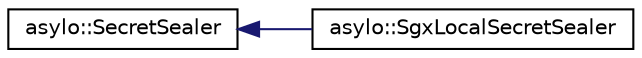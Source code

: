 digraph "Graphical Class Hierarchy"
{
  edge [fontname="Helvetica",fontsize="10",labelfontname="Helvetica",labelfontsize="10"];
  node [fontname="Helvetica",fontsize="10",shape=record];
  rankdir="LR";
  Node0 [label="asylo::SecretSealer",height=0.2,width=0.4,color="black", fillcolor="white", style="filled",URL="$classasylo_1_1SecretSealer.html"];
  Node0 -> Node1 [dir="back",color="midnightblue",fontsize="10",style="solid",fontname="Helvetica"];
  Node1 [label="asylo::SgxLocalSecretSealer",height=0.2,width=0.4,color="black", fillcolor="white", style="filled",URL="$classasylo_1_1SgxLocalSecretSealer.html",tooltip="An implementation of the SecretSealer abstract interface that binds the secrets to the enclave identi..."];
}
